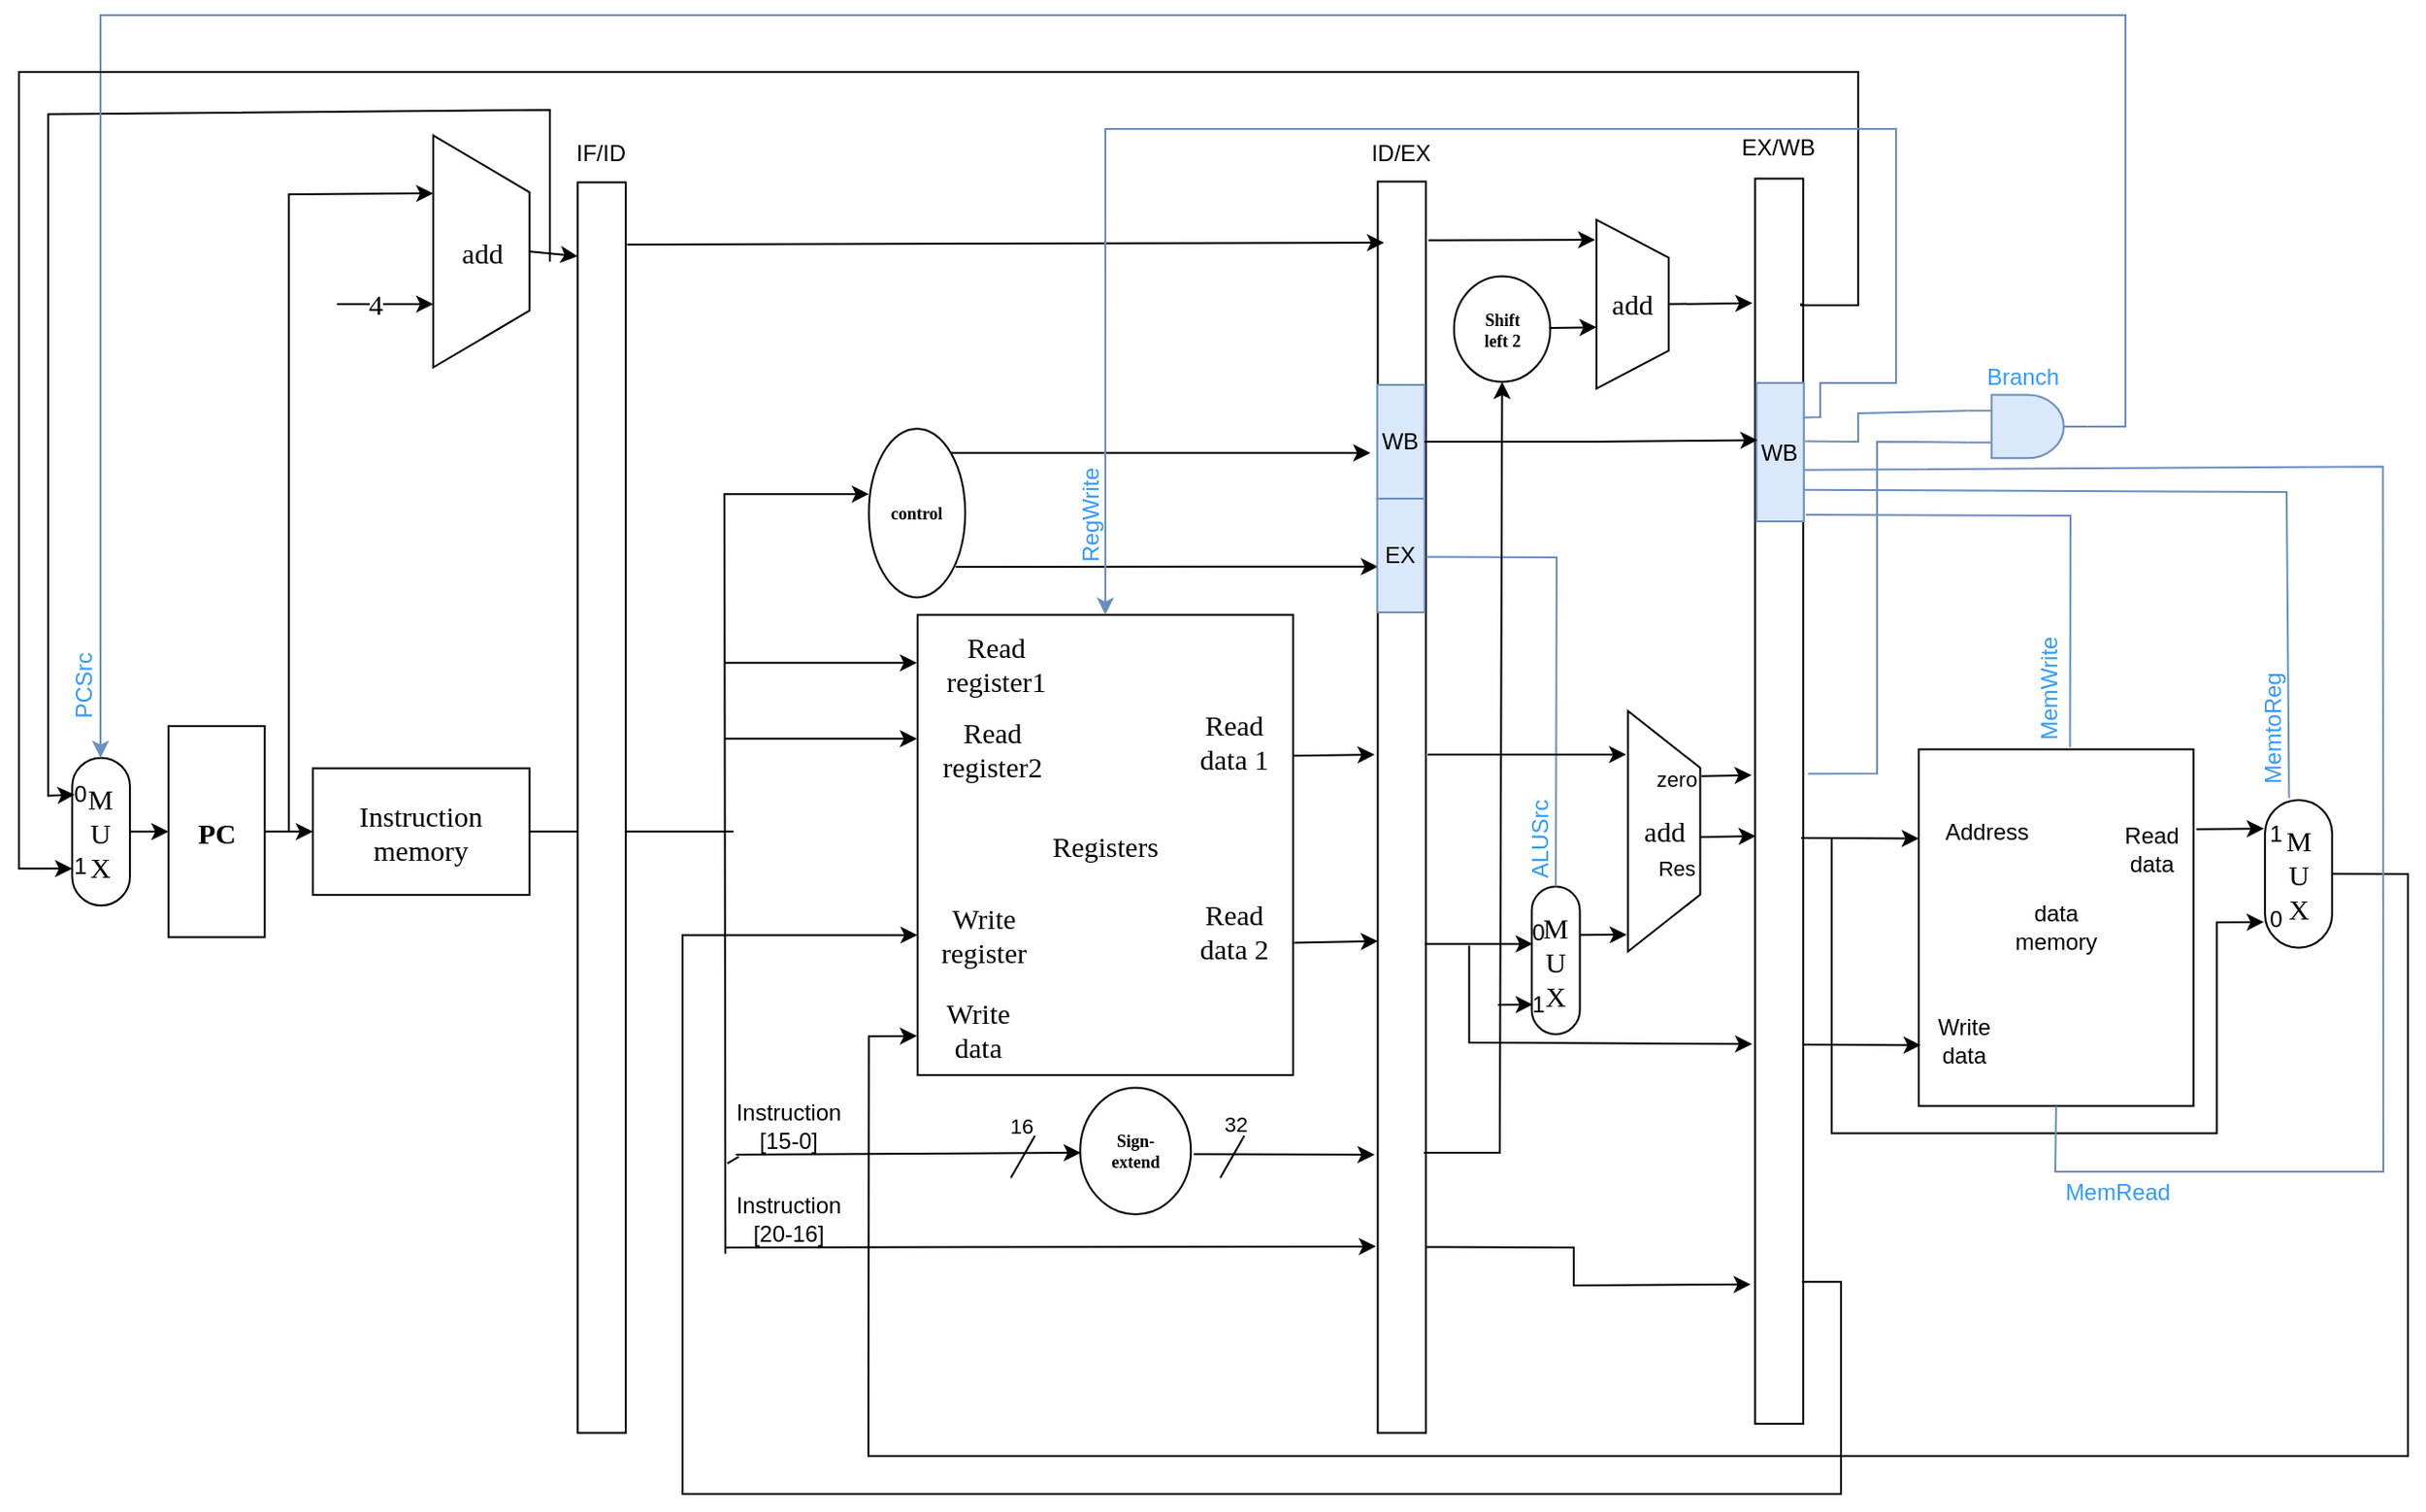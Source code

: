 <mxfile version="18.1.1" type="github">
  <diagram name="Page-1" id="90a13364-a465-7bf4-72fc-28e22215d7a0">
    <mxGraphModel dx="1963" dy="962" grid="1" gridSize="10" guides="1" tooltips="1" connect="1" arrows="1" fold="1" page="1" pageScale="1.5" pageWidth="1169" pageHeight="826" background="none" math="0" shadow="0">
      <root>
        <mxCell id="0" style=";html=1;" />
        <mxCell id="1" style=";html=1;" parent="0" />
        <mxCell id="HKTYqfJdfBnVrpgm0ynn-1" value="" style="group;aspect=fixed;" vertex="1" connectable="0" parent="1">
          <mxGeometry x="130" y="190" width="1260" height="717.77" as="geometry" />
        </mxCell>
        <mxCell id="_GseaxLKm5lbex_g-DC_-1" value="PC" style="rounded=0;whiteSpace=wrap;html=1;fontSize=15;fontFamily=Verdana;fontStyle=1" parent="HKTYqfJdfBnVrpgm0ynn-1" vertex="1">
          <mxGeometry x="88.863" y="345" width="50.779" height="111.29" as="geometry" />
        </mxCell>
        <mxCell id="_GseaxLKm5lbex_g-DC_-16" style="edgeStyle=orthogonalEdgeStyle;rounded=0;orthogonalLoop=1;jettySize=auto;html=1;entryX=0;entryY=0.5;entryDx=0;entryDy=0;fontFamily=Verdana;fontSize=15;exitX=1;exitY=0.5;exitDx=0;exitDy=0;" parent="HKTYqfJdfBnVrpgm0ynn-1" source="_GseaxLKm5lbex_g-DC_-1" target="_GseaxLKm5lbex_g-DC_-15" edge="1">
          <mxGeometry relative="1" as="geometry">
            <mxPoint x="152.337" y="400.645" as="sourcePoint" />
          </mxGeometry>
        </mxCell>
        <mxCell id="_GseaxLKm5lbex_g-DC_-15" value="Instruction&lt;br&gt;memory" style="rounded=0;whiteSpace=wrap;html=1;fontFamily=Verdana;fontSize=15;" parent="HKTYqfJdfBnVrpgm0ynn-1" vertex="1">
          <mxGeometry x="165.032" y="367.258" width="114.253" height="66.774" as="geometry" />
        </mxCell>
        <mxCell id="_GseaxLKm5lbex_g-DC_-18" value="" style="endArrow=classic;html=1;rounded=0;fontFamily=Verdana;fontSize=15;entryX=0.25;entryY=1;entryDx=0;entryDy=0;" parent="HKTYqfJdfBnVrpgm0ynn-1" target="_GseaxLKm5lbex_g-DC_-28" edge="1">
          <mxGeometry width="50" height="50" relative="1" as="geometry">
            <mxPoint x="152.337" y="400.645" as="sourcePoint" />
            <mxPoint x="228.505" y="178.065" as="targetPoint" />
            <Array as="points">
              <mxPoint x="152.337" y="64.548" />
            </Array>
          </mxGeometry>
        </mxCell>
        <mxCell id="_GseaxLKm5lbex_g-DC_-28" value="add&lt;br&gt;" style="shape=trapezoid;perimeter=trapezoidPerimeter;whiteSpace=wrap;html=1;fixedSize=1;rounded=0;fontFamily=Verdana;fontSize=15;strokeColor=default;fillColor=none;size=30;rotation=0;verticalAlign=middle;labelPosition=center;verticalLabelPosition=middle;align=center;direction=south;" parent="HKTYqfJdfBnVrpgm0ynn-1" vertex="1">
          <mxGeometry x="228.505" y="33.387" width="50.779" height="122.419" as="geometry" />
        </mxCell>
        <mxCell id="_GseaxLKm5lbex_g-DC_-29" value="4" style="endArrow=classic;html=1;rounded=0;fontFamily=Verdana;fontSize=15;align=right;" parent="HKTYqfJdfBnVrpgm0ynn-1" edge="1">
          <mxGeometry width="50" height="50" relative="1" as="geometry">
            <mxPoint x="177.726" y="122.419" as="sourcePoint" />
            <mxPoint x="228.505" y="122.419" as="targetPoint" />
            <Array as="points" />
          </mxGeometry>
        </mxCell>
        <mxCell id="_GseaxLKm5lbex_g-DC_-31" value="" style="endArrow=classic;html=1;rounded=0;fontFamily=Verdana;fontSize=15;" parent="HKTYqfJdfBnVrpgm0ynn-1" edge="1">
          <mxGeometry width="50" height="50" relative="1" as="geometry">
            <mxPoint x="382.089" y="311.613" as="sourcePoint" />
            <mxPoint x="483.647" y="311.613" as="targetPoint" />
          </mxGeometry>
        </mxCell>
        <mxCell id="_GseaxLKm5lbex_g-DC_-32" value="" style="endArrow=classic;html=1;rounded=0;fontFamily=Verdana;fontSize=15;" parent="HKTYqfJdfBnVrpgm0ynn-1" edge="1">
          <mxGeometry width="50" height="50" relative="1" as="geometry">
            <mxPoint x="382.089" y="351.677" as="sourcePoint" />
            <mxPoint x="483.647" y="351.677" as="targetPoint" />
          </mxGeometry>
        </mxCell>
        <mxCell id="_GseaxLKm5lbex_g-DC_-34" value="" style="endArrow=classic;html=1;rounded=0;fontFamily=Verdana;fontSize=15;exitX=0.5;exitY=0;exitDx=0;exitDy=0;" parent="HKTYqfJdfBnVrpgm0ynn-1" source="h9TXa1Q45C4JcwB8wbE7-19" edge="1">
          <mxGeometry width="50" height="50" relative="1" as="geometry">
            <mxPoint x="1220" y="399" as="sourcePoint" />
            <mxPoint x="483.647" y="508.384" as="targetPoint" />
            <Array as="points">
              <mxPoint x="1270" y="423" />
              <mxPoint x="1270" y="730" />
              <mxPoint x="458" y="730" />
              <mxPoint x="458.257" y="508.629" />
            </Array>
          </mxGeometry>
        </mxCell>
        <mxCell id="_GseaxLKm5lbex_g-DC_-40" value="" style="endArrow=classic;html=1;rounded=0;fontFamily=Verdana;fontSize=15;startArrow=none;entryX=-0.039;entryY=0.851;entryDx=0;entryDy=0;entryPerimeter=0;" parent="HKTYqfJdfBnVrpgm0ynn-1" target="HKTYqfJdfBnVrpgm0ynn-13" edge="1">
          <mxGeometry width="50" height="50" relative="1" as="geometry">
            <mxPoint x="383" y="620" as="sourcePoint" />
            <mxPoint x="427.698" y="617.046" as="targetPoint" />
            <Array as="points" />
          </mxGeometry>
        </mxCell>
        <mxCell id="_GseaxLKm5lbex_g-DC_-41" value="" style="endArrow=classic;html=1;rounded=0;fontFamily=Verdana;fontSize=15;exitX=0.5;exitY=1;exitDx=0;exitDy=0;" parent="HKTYqfJdfBnVrpgm0ynn-1" edge="1" source="_GseaxLKm5lbex_g-DC_-63">
          <mxGeometry width="50" height="50" relative="1" as="geometry">
            <mxPoint x="382.306" y="645.871" as="sourcePoint" />
            <mxPoint x="458.257" y="222.581" as="targetPoint" />
            <Array as="points">
              <mxPoint x="382.089" y="222.581" />
            </Array>
          </mxGeometry>
        </mxCell>
        <mxCell id="_GseaxLKm5lbex_g-DC_-43" value="control" style="ellipse;whiteSpace=wrap;html=1;rounded=0;fontFamily=Verdana;fontSize=9;strokeColor=default;fillColor=none;direction=south;fontStyle=1" parent="HKTYqfJdfBnVrpgm0ynn-1" vertex="1">
          <mxGeometry x="458.257" y="188.065" width="50.779" height="89.032" as="geometry" />
        </mxCell>
        <mxCell id="_GseaxLKm5lbex_g-DC_-54" value="" style="endArrow=classic;html=1;rounded=0;fontFamily=Verdana;fontSize=9;exitX=0.844;exitY=0.6;exitDx=0;exitDy=0;exitPerimeter=0;" parent="HKTYqfJdfBnVrpgm0ynn-1" edge="1">
          <mxGeometry width="50" height="50" relative="1" as="geometry">
            <mxPoint x="680.832" y="360.581" as="sourcePoint" />
            <mxPoint x="725" y="360" as="targetPoint" />
          </mxGeometry>
        </mxCell>
        <mxCell id="_GseaxLKm5lbex_g-DC_-57" value="M&lt;br&gt;U&lt;br&gt;X" style="rounded=1;whiteSpace=wrap;html=1;fontFamily=Verdana;fontSize=15;strokeColor=default;fillColor=none;arcSize=50;direction=south;" parent="HKTYqfJdfBnVrpgm0ynn-1" vertex="1">
          <mxGeometry x="807.853" y="429.581" width="25.389" height="77.903" as="geometry" />
        </mxCell>
        <mxCell id="_GseaxLKm5lbex_g-DC_-59" value="" style="endArrow=classic;html=1;rounded=0;fontFamily=Verdana;fontSize=9;entryX=0.867;entryY=1.017;entryDx=0;entryDy=0;entryPerimeter=0;" parent="HKTYqfJdfBnVrpgm0ynn-1" edge="1">
          <mxGeometry width="50" height="50" relative="1" as="geometry">
            <mxPoint x="833.243" y="455.177" as="sourcePoint" />
            <mxPoint x="857.985" y="454.997" as="targetPoint" />
          </mxGeometry>
        </mxCell>
        <mxCell id="_GseaxLKm5lbex_g-DC_-60" value="" style="shape=image;html=1;verticalAlign=top;verticalLabelPosition=bottom;labelBackgroundColor=#ffffff;imageAspect=0;aspect=fixed;image=https://cdn4.iconfinder.com/data/icons/essential-app-2/16/record-round-circle-dot-128.png;rounded=0;fontFamily=Verdana;fontSize=9;strokeColor=default;fillColor=none;" parent="HKTYqfJdfBnVrpgm0ynn-1" vertex="1">
          <mxGeometry x="377.011" y="306.048" width="11.129" height="11.129" as="geometry" />
        </mxCell>
        <mxCell id="_GseaxLKm5lbex_g-DC_-62" value="" style="shape=image;html=1;verticalAlign=top;verticalLabelPosition=bottom;labelBackgroundColor=#ffffff;imageAspect=0;aspect=fixed;image=https://cdn4.iconfinder.com/data/icons/essential-app-2/16/record-round-circle-dot-128.png;rounded=0;fontFamily=Verdana;fontSize=9;strokeColor=default;fillColor=none;" parent="HKTYqfJdfBnVrpgm0ynn-1" vertex="1">
          <mxGeometry x="375.741" y="346.113" width="11.129" height="11.129" as="geometry" />
        </mxCell>
        <mxCell id="_GseaxLKm5lbex_g-DC_-63" value="" style="shape=image;html=1;verticalAlign=top;verticalLabelPosition=bottom;labelBackgroundColor=#ffffff;imageAspect=0;aspect=fixed;image=https://cdn4.iconfinder.com/data/icons/essential-app-2/16/record-round-circle-dot-128.png;rounded=0;fontFamily=Verdana;fontSize=9;strokeColor=default;fillColor=none;" parent="HKTYqfJdfBnVrpgm0ynn-1" vertex="1">
          <mxGeometry x="377.015" y="612.093" width="11.129" height="11.129" as="geometry" />
        </mxCell>
        <mxCell id="_GseaxLKm5lbex_g-DC_-66" value="Sign-&lt;br&gt;extend" style="ellipse;whiteSpace=wrap;html=1;rounded=0;fontFamily=Verdana;fontSize=9;strokeColor=default;fillColor=none;direction=south;fontStyle=1" parent="HKTYqfJdfBnVrpgm0ynn-1" vertex="1">
          <mxGeometry x="569.702" y="535.71" width="58.396" height="66.774" as="geometry" />
        </mxCell>
        <mxCell id="_GseaxLKm5lbex_g-DC_-67" value="" style="endArrow=classic;html=1;rounded=0;fontFamily=Verdana;fontSize=9;startArrow=none;" parent="HKTYqfJdfBnVrpgm0ynn-1" edge="1">
          <mxGeometry width="50" height="50" relative="1" as="geometry">
            <mxPoint x="388.14" y="570.98" as="sourcePoint" />
            <mxPoint x="570" y="570" as="targetPoint" />
          </mxGeometry>
        </mxCell>
        <mxCell id="_GseaxLKm5lbex_g-DC_-65" value="" style="shape=image;html=1;verticalAlign=top;verticalLabelPosition=bottom;labelBackgroundColor=#ffffff;imageAspect=0;aspect=fixed;image=https://cdn4.iconfinder.com/data/icons/essential-app-2/16/record-round-circle-dot-128.png;rounded=0;fontFamily=Verdana;fontSize=9;strokeColor=default;fillColor=none;" parent="HKTYqfJdfBnVrpgm0ynn-1" vertex="1">
          <mxGeometry x="378.011" y="564.532" width="11.129" height="11.129" as="geometry" />
        </mxCell>
        <mxCell id="_GseaxLKm5lbex_g-DC_-70" value="" style="endArrow=none;html=1;rounded=0;fontFamily=Verdana;fontSize=9;entryX=0.5;entryY=1;entryDx=0;entryDy=0;" parent="HKTYqfJdfBnVrpgm0ynn-1" target="_GseaxLKm5lbex_g-DC_-65" edge="1">
          <mxGeometry width="50" height="50" relative="1" as="geometry">
            <mxPoint x="389.706" y="572.097" as="sourcePoint" />
            <mxPoint x="568.702" y="572.097" as="targetPoint" />
          </mxGeometry>
        </mxCell>
        <mxCell id="_GseaxLKm5lbex_g-DC_-72" value="" style="endArrow=none;html=1;rounded=0;fontFamily=Verdana;fontSize=9;entryX=1;entryY=0.5;entryDx=0;entryDy=0;" parent="HKTYqfJdfBnVrpgm0ynn-1" edge="1" target="_GseaxLKm5lbex_g-DC_-73">
          <mxGeometry width="50" height="50" relative="1" as="geometry">
            <mxPoint x="330.063" y="400.645" as="sourcePoint" />
            <mxPoint x="400" y="401" as="targetPoint" />
          </mxGeometry>
        </mxCell>
        <mxCell id="_GseaxLKm5lbex_g-DC_-73" value="" style="shape=image;html=1;verticalAlign=top;verticalLabelPosition=bottom;labelBackgroundColor=#ffffff;imageAspect=0;aspect=fixed;image=https://cdn4.iconfinder.com/data/icons/essential-app-2/16/record-round-circle-dot-128.png;rounded=0;fontFamily=Verdana;fontSize=9;strokeColor=default;fillColor=none;" parent="HKTYqfJdfBnVrpgm0ynn-1" vertex="1">
          <mxGeometry x="375.741" y="395.081" width="11.129" height="11.129" as="geometry" />
        </mxCell>
        <mxCell id="_GseaxLKm5lbex_g-DC_-78" value="Shift&lt;br&gt;left 2" style="ellipse;whiteSpace=wrap;html=1;rounded=0;fontFamily=Verdana;fontSize=9;strokeColor=default;fillColor=none;direction=south;fontStyle=1" parent="HKTYqfJdfBnVrpgm0ynn-1" vertex="1">
          <mxGeometry x="766.853" y="107.742" width="50.779" height="55.645" as="geometry" />
        </mxCell>
        <mxCell id="_GseaxLKm5lbex_g-DC_-79" value="" style="endArrow=classic;html=1;rounded=0;fontFamily=Verdana;fontSize=9;entryX=0.749;entryY=1.025;entryDx=0;entryDy=0;entryPerimeter=0;" parent="HKTYqfJdfBnVrpgm0ynn-1" edge="1">
          <mxGeometry width="50" height="50" relative="1" as="geometry">
            <mxPoint x="817" y="135" as="sourcePoint" />
            <mxPoint x="842.07" y="134.588" as="targetPoint" />
          </mxGeometry>
        </mxCell>
        <mxCell id="_GseaxLKm5lbex_g-DC_-80" value="add&lt;br&gt;" style="shape=trapezoid;perimeter=trapezoidPerimeter;whiteSpace=wrap;html=1;fixedSize=1;rounded=0;fontFamily=Verdana;fontSize=15;strokeColor=default;fillColor=none;size=20;rotation=0;verticalAlign=middle;labelPosition=center;verticalLabelPosition=middle;align=center;direction=south;" parent="HKTYqfJdfBnVrpgm0ynn-1" vertex="1">
          <mxGeometry x="842.022" y="77.903" width="38.084" height="89.032" as="geometry" />
        </mxCell>
        <mxCell id="_GseaxLKm5lbex_g-DC_-82" value="M&lt;br&gt;U&lt;br&gt;X" style="rounded=1;whiteSpace=wrap;html=1;fontFamily=Verdana;fontSize=15;strokeColor=default;fillColor=none;arcSize=50;direction=south;" parent="HKTYqfJdfBnVrpgm0ynn-1" vertex="1">
          <mxGeometry x="38.084" y="361.694" width="30.467" height="77.903" as="geometry" />
        </mxCell>
        <mxCell id="_GseaxLKm5lbex_g-DC_-83" value="" style="endArrow=classic;html=1;rounded=0;fontFamily=Verdana;fontSize=15;entryX=0.25;entryY=1;entryDx=0;entryDy=0;" parent="HKTYqfJdfBnVrpgm0ynn-1" edge="1">
          <mxGeometry width="50" height="50" relative="1" as="geometry">
            <mxPoint x="290" y="100" as="sourcePoint" />
            <mxPoint x="39.354" y="381.169" as="targetPoint" />
            <Array as="points">
              <mxPoint x="290" y="20" />
              <mxPoint x="25.389" y="22.258" />
              <mxPoint x="25.389" y="381.726" />
            </Array>
          </mxGeometry>
        </mxCell>
        <mxCell id="_GseaxLKm5lbex_g-DC_-84" value="" style="shape=image;html=1;verticalAlign=top;verticalLabelPosition=bottom;labelBackgroundColor=#ffffff;imageAspect=0;aspect=fixed;image=https://cdn4.iconfinder.com/data/icons/essential-app-2/16/record-round-circle-dot-128.png;rounded=0;fontFamily=Verdana;fontSize=9;strokeColor=default;fillColor=none;" parent="HKTYqfJdfBnVrpgm0ynn-1" vertex="1">
          <mxGeometry x="284.632" y="89.806" width="11.129" height="11.129" as="geometry" />
        </mxCell>
        <mxCell id="h9TXa1Q45C4JcwB8wbE7-10" value="add&lt;br&gt;" style="shape=trapezoid;perimeter=trapezoidPerimeter;whiteSpace=wrap;html=1;fixedSize=1;rounded=0;fontFamily=Verdana;fontSize=15;strokeColor=default;fillColor=none;size=30;rotation=0;verticalAlign=middle;labelPosition=center;verticalLabelPosition=middle;align=center;direction=south;" parent="HKTYqfJdfBnVrpgm0ynn-1" vertex="1">
          <mxGeometry x="858.632" y="337" width="38.084" height="126.871" as="geometry" />
        </mxCell>
        <mxCell id="h9TXa1Q45C4JcwB8wbE7-15" value="" style="endArrow=classic;html=1;rounded=0;entryX=0;entryY=0.25;entryDx=0;entryDy=0;" parent="HKTYqfJdfBnVrpgm0ynn-1" target="h9TXa1Q45C4JcwB8wbE7-14" edge="1">
          <mxGeometry width="50" height="50" relative="1" as="geometry">
            <mxPoint x="950" y="404" as="sourcePoint" />
            <mxPoint x="1104.443" y="467.419" as="targetPoint" />
          </mxGeometry>
        </mxCell>
        <mxCell id="h9TXa1Q45C4JcwB8wbE7-19" value="M&lt;br&gt;U&lt;br&gt;X" style="rounded=1;whiteSpace=wrap;html=1;fontFamily=Verdana;fontSize=15;strokeColor=default;fillColor=none;arcSize=50;direction=south;" parent="HKTYqfJdfBnVrpgm0ynn-1" vertex="1">
          <mxGeometry x="1194.58" y="383.95" width="35.42" height="77.9" as="geometry" />
        </mxCell>
        <mxCell id="h9TXa1Q45C4JcwB8wbE7-20" value="" style="endArrow=classic;html=1;rounded=0;fontFamily=Verdana;fontSize=9;exitX=0.85;exitY=0.195;exitDx=0;exitDy=0;exitPerimeter=0;" parent="HKTYqfJdfBnVrpgm0ynn-1" edge="1">
          <mxGeometry width="50" height="50" relative="1" as="geometry">
            <mxPoint x="1158.378" y="399.365" as="sourcePoint" />
            <mxPoint x="1194" y="399" as="targetPoint" />
          </mxGeometry>
        </mxCell>
        <mxCell id="h9TXa1Q45C4JcwB8wbE7-21" value="" style="group" parent="HKTYqfJdfBnVrpgm0ynn-1" vertex="1" connectable="0">
          <mxGeometry x="1012" y="357.24" width="159.34" height="188.08" as="geometry" />
        </mxCell>
        <mxCell id="h9TXa1Q45C4JcwB8wbE7-14" value="data&lt;br&gt;memory" style="rounded=0;whiteSpace=wrap;html=1;" parent="h9TXa1Q45C4JcwB8wbE7-21" vertex="1">
          <mxGeometry width="144.855" height="188.08" as="geometry" />
        </mxCell>
        <mxCell id="h9TXa1Q45C4JcwB8wbE7-16" value="Address" style="text;html=1;strokeColor=none;fillColor=none;align=center;verticalAlign=middle;whiteSpace=wrap;rounded=0;" parent="h9TXa1Q45C4JcwB8wbE7-21" vertex="1">
          <mxGeometry y="26.71" width="72.427" height="33.387" as="geometry" />
        </mxCell>
        <mxCell id="h9TXa1Q45C4JcwB8wbE7-17" value="Write&lt;br&gt;data" style="text;html=1;strokeColor=none;fillColor=none;align=center;verticalAlign=middle;whiteSpace=wrap;rounded=0;" parent="h9TXa1Q45C4JcwB8wbE7-21" vertex="1">
          <mxGeometry y="136.887" width="48.285" height="33.387" as="geometry" />
        </mxCell>
        <mxCell id="h9TXa1Q45C4JcwB8wbE7-18" value="Read&lt;br&gt;data" style="text;html=1;strokeColor=none;fillColor=none;align=center;verticalAlign=middle;whiteSpace=wrap;rounded=0;" parent="h9TXa1Q45C4JcwB8wbE7-21" vertex="1">
          <mxGeometry x="86.913" y="35.613" width="72.427" height="33.387" as="geometry" />
        </mxCell>
        <mxCell id="h9TXa1Q45C4JcwB8wbE7-22" value="" style="endArrow=classic;html=1;rounded=0;entryX=0.798;entryY=1.072;entryDx=0;entryDy=0;entryPerimeter=0;" parent="HKTYqfJdfBnVrpgm0ynn-1" edge="1">
          <mxGeometry width="50" height="50" relative="1" as="geometry">
            <mxPoint x="966.07" y="403.984" as="sourcePoint" />
            <mxPoint x="1194.017" y="448.344" as="targetPoint" />
            <Array as="points">
              <mxPoint x="966.07" y="559.79" />
              <mxPoint x="1169.186" y="559.79" />
              <mxPoint x="1169.186" y="448.5" />
            </Array>
          </mxGeometry>
        </mxCell>
        <mxCell id="h9TXa1Q45C4JcwB8wbE7-23" value="" style="shape=image;html=1;verticalAlign=top;verticalLabelPosition=bottom;labelBackgroundColor=#ffffff;imageAspect=0;aspect=fixed;image=https://cdn4.iconfinder.com/data/icons/essential-app-2/16/record-round-circle-dot-128.png;rounded=0;fontFamily=Verdana;fontSize=9;strokeColor=default;fillColor=none;" parent="HKTYqfJdfBnVrpgm0ynn-1" vertex="1">
          <mxGeometry x="959.723" y="398.419" width="11.129" height="11.129" as="geometry" />
        </mxCell>
        <mxCell id="h9TXa1Q45C4JcwB8wbE7-24" value="" style="endArrow=classic;html=1;rounded=0;entryX=-0.061;entryY=0.695;entryDx=0;entryDy=0;startArrow=none;entryPerimeter=0;" parent="HKTYqfJdfBnVrpgm0ynn-1" edge="1" target="HKTYqfJdfBnVrpgm0ynn-10">
          <mxGeometry width="50" height="50" relative="1" as="geometry">
            <mxPoint x="774.847" y="460.742" as="sourcePoint" />
            <mxPoint x="982.178" y="512.058" as="targetPoint" />
            <Array as="points">
              <mxPoint x="774.847" y="511.935" />
            </Array>
          </mxGeometry>
        </mxCell>
        <mxCell id="HKTYqfJdfBnVrpgm0ynn-52" style="edgeStyle=orthogonalEdgeStyle;rounded=0;orthogonalLoop=1;jettySize=auto;html=1;exitX=1;exitY=0.5;exitDx=0;exitDy=0;exitPerimeter=0;fillColor=#dae8fc;strokeColor=#6c8ebf;" edge="1" parent="HKTYqfJdfBnVrpgm0ynn-1" source="h9TXa1Q45C4JcwB8wbE7-28" target="_GseaxLKm5lbex_g-DC_-82">
          <mxGeometry relative="1" as="geometry">
            <Array as="points">
              <mxPoint x="1121" y="187" />
              <mxPoint x="1121" y="-30" />
              <mxPoint x="53" y="-30" />
            </Array>
          </mxGeometry>
        </mxCell>
        <mxCell id="h9TXa1Q45C4JcwB8wbE7-28" value="" style="verticalLabelPosition=bottom;shadow=0;dashed=0;align=center;html=1;verticalAlign=top;shape=mxgraph.electrical.logic_gates.logic_gate;operation=and;fillColor=#dae8fc;strokeColor=#6c8ebf;" parent="HKTYqfJdfBnVrpgm0ynn-1" vertex="1">
          <mxGeometry x="1037.681" y="170.274" width="63.474" height="33.387" as="geometry" />
        </mxCell>
        <mxCell id="h9TXa1Q45C4JcwB8wbE7-42" value="" style="endArrow=classic;html=1;rounded=0;exitX=0.5;exitY=0;exitDx=0;exitDy=0;entryX=0;entryY=0.5;entryDx=0;entryDy=0;" parent="HKTYqfJdfBnVrpgm0ynn-1" source="_GseaxLKm5lbex_g-DC_-82" target="_GseaxLKm5lbex_g-DC_-1" edge="1">
          <mxGeometry width="50" height="50" relative="1" as="geometry">
            <mxPoint x="495.095" y="333.871" as="sourcePoint" />
            <mxPoint x="558.569" y="278.226" as="targetPoint" />
          </mxGeometry>
        </mxCell>
        <mxCell id="h9TXa1Q45C4JcwB8wbE7-47" value="" style="endArrow=none;html=1;rounded=0;exitX=0;exitY=0.5;exitDx=0;exitDy=0;entryX=1;entryY=0.25;entryDx=0;entryDy=0;fillColor=#dae8fc;strokeColor=#6c8ebf;" parent="HKTYqfJdfBnVrpgm0ynn-1" edge="1">
          <mxGeometry width="50" height="50" relative="1" as="geometry">
            <mxPoint x="1207.27" y="382.839" as="sourcePoint" />
            <mxPoint x="951.06" y="220.411" as="targetPoint" />
            <Array as="points">
              <mxPoint x="1206.001" y="221.468" />
            </Array>
          </mxGeometry>
        </mxCell>
        <mxCell id="h9TXa1Q45C4JcwB8wbE7-53" value="" style="endArrow=none;html=1;rounded=0;exitX=1.054;exitY=0.27;exitDx=0;exitDy=0;exitPerimeter=0;fillColor=#dae8fc;strokeColor=#6c8ebf;" parent="HKTYqfJdfBnVrpgm0ynn-1" source="HKTYqfJdfBnVrpgm0ynn-10" edge="1">
          <mxGeometry width="50" height="50" relative="1" as="geometry">
            <mxPoint x="583.958" y="244.839" as="sourcePoint" />
            <mxPoint x="1091.748" y="356.129" as="targetPoint" />
            <Array as="points">
              <mxPoint x="1092" y="234" />
            </Array>
          </mxGeometry>
        </mxCell>
        <mxCell id="h9TXa1Q45C4JcwB8wbE7-54" value="" style="group" parent="HKTYqfJdfBnVrpgm0ynn-1" vertex="1" connectable="0">
          <mxGeometry x="466.34" y="285.24" width="226.66" height="245.95" as="geometry" />
        </mxCell>
        <mxCell id="h9TXa1Q45C4JcwB8wbE7-64" value="" style="group" parent="h9TXa1Q45C4JcwB8wbE7-54" vertex="1" connectable="0">
          <mxGeometry x="16.504" width="199.153" height="245.95" as="geometry" />
        </mxCell>
        <mxCell id="_GseaxLKm5lbex_g-DC_-3" value="Registers" style="rounded=0;whiteSpace=wrap;html=1;fontFamily=Verdana;fontSize=15;" parent="h9TXa1Q45C4JcwB8wbE7-64" vertex="1">
          <mxGeometry x="1.1" y="1.056" width="198.052" height="242.783" as="geometry" />
        </mxCell>
        <mxCell id="_GseaxLKm5lbex_g-DC_-5" value="Read&lt;br&gt;register1" style="text;html=1;strokeColor=none;fillColor=none;align=center;verticalAlign=middle;whiteSpace=wrap;rounded=0;fontFamily=Verdana;fontSize=15;" parent="h9TXa1Q45C4JcwB8wbE7-64" vertex="1">
          <mxGeometry x="4.401" width="77.02" height="52.774" as="geometry" />
        </mxCell>
        <mxCell id="_GseaxLKm5lbex_g-DC_-7" value="Read&lt;br&gt;register2" style="text;html=1;strokeColor=none;fillColor=none;align=center;verticalAlign=middle;whiteSpace=wrap;rounded=0;fontFamily=Verdana;fontSize=15;" parent="h9TXa1Q45C4JcwB8wbE7-64" vertex="1">
          <mxGeometry x="2.201" y="45.629" width="77.02" height="52.774" as="geometry" />
        </mxCell>
        <mxCell id="_GseaxLKm5lbex_g-DC_-8" value="Write&lt;br&gt;register" style="text;html=1;strokeColor=none;fillColor=none;align=center;verticalAlign=middle;whiteSpace=wrap;rounded=0;fontFamily=Verdana;fontSize=15;" parent="h9TXa1Q45C4JcwB8wbE7-64" vertex="1">
          <mxGeometry x="1.1" y="143.564" width="70.419" height="52.774" as="geometry" />
        </mxCell>
        <mxCell id="_GseaxLKm5lbex_g-DC_-9" value="Write&lt;br&gt;data" style="text;html=1;strokeColor=none;fillColor=none;align=center;verticalAlign=middle;whiteSpace=wrap;rounded=0;fontFamily=Verdana;fontSize=15;" parent="h9TXa1Q45C4JcwB8wbE7-64" vertex="1">
          <mxGeometry y="193.176" width="66.017" height="52.774" as="geometry" />
        </mxCell>
        <mxCell id="_GseaxLKm5lbex_g-DC_-10" value="Read&lt;br&gt;data 1" style="text;html=1;strokeColor=none;fillColor=none;align=center;verticalAlign=middle;whiteSpace=wrap;rounded=0;fontFamily=Verdana;fontSize=15;" parent="h9TXa1Q45C4JcwB8wbE7-64" vertex="1">
          <mxGeometry x="137.536" y="41.622" width="61.616" height="52.774" as="geometry" />
        </mxCell>
        <mxCell id="_GseaxLKm5lbex_g-DC_-11" value="Read&lt;br&gt;data 2" style="text;html=1;strokeColor=none;fillColor=none;align=center;verticalAlign=middle;whiteSpace=wrap;rounded=0;fontFamily=Verdana;fontSize=15;" parent="h9TXa1Q45C4JcwB8wbE7-64" vertex="1">
          <mxGeometry x="137.536" y="141.505" width="61.616" height="52.774" as="geometry" />
        </mxCell>
        <mxCell id="h9TXa1Q45C4JcwB8wbE7-57" value="" style="endArrow=none;html=1;rounded=0;exitX=1;exitY=0.5;exitDx=0;exitDy=0;" parent="HKTYqfJdfBnVrpgm0ynn-1" source="_GseaxLKm5lbex_g-DC_-15" edge="1">
          <mxGeometry width="50" height="50" relative="1" as="geometry">
            <mxPoint x="165.032" y="600.968" as="sourcePoint" />
            <mxPoint x="304.674" y="400.645" as="targetPoint" />
          </mxGeometry>
        </mxCell>
        <mxCell id="h9TXa1Q45C4JcwB8wbE7-61" value="" style="endArrow=none;html=1;rounded=0;" parent="HKTYqfJdfBnVrpgm0ynn-1" edge="1">
          <mxGeometry width="50" height="50" relative="1" as="geometry">
            <mxPoint x="533.156" y="583.226" as="sourcePoint" />
            <mxPoint x="545.851" y="560.968" as="targetPoint" />
          </mxGeometry>
        </mxCell>
        <mxCell id="h9TXa1Q45C4JcwB8wbE7-62" value="" style="endArrow=none;html=1;rounded=0;" parent="HKTYqfJdfBnVrpgm0ynn-1" edge="1">
          <mxGeometry width="50" height="50" relative="1" as="geometry">
            <mxPoint x="643.601" y="583.226" as="sourcePoint" />
            <mxPoint x="656.295" y="560.968" as="targetPoint" />
          </mxGeometry>
        </mxCell>
        <mxCell id="h9TXa1Q45C4JcwB8wbE7-63" value="" style="group" parent="HKTYqfJdfBnVrpgm0ynn-1" vertex="1" connectable="0">
          <mxGeometry x="771.039" y="452.952" width="17.773" height="42.29" as="geometry" />
        </mxCell>
        <mxCell id="h9TXa1Q45C4JcwB8wbE7-2" value="" style="shape=image;html=1;verticalAlign=top;verticalLabelPosition=bottom;labelBackgroundColor=#ffffff;imageAspect=0;aspect=fixed;image=https://cdn4.iconfinder.com/data/icons/essential-app-2/16/record-round-circle-dot-128.png;rounded=0;fontFamily=Verdana;fontSize=9;strokeColor=default;fillColor=none;" parent="h9TXa1Q45C4JcwB8wbE7-63" vertex="1">
          <mxGeometry y="2" width="8.903" height="8.903" as="geometry" />
        </mxCell>
        <mxCell id="HKTYqfJdfBnVrpgm0ynn-21" value="" style="endArrow=classic;html=1;rounded=0;" edge="1" parent="h9TXa1Q45C4JcwB8wbE7-63">
          <mxGeometry width="50" height="50" relative="1" as="geometry">
            <mxPoint x="-19.619" y="6.898" as="sourcePoint" />
            <mxPoint x="37.381" y="6.898" as="targetPoint" />
          </mxGeometry>
        </mxCell>
        <mxCell id="HKTYqfJdfBnVrpgm0ynn-2" value="" style="endArrow=classic;html=1;rounded=0;fontFamily=Verdana;fontSize=15;entryX=0;entryY=0.059;entryDx=0;entryDy=0;entryPerimeter=0;exitX=0.5;exitY=0;exitDx=0;exitDy=0;" edge="1" parent="HKTYqfJdfBnVrpgm0ynn-1" source="_GseaxLKm5lbex_g-DC_-28" target="_GseaxLKm5lbex_g-DC_-51">
          <mxGeometry width="50" height="50" relative="1" as="geometry">
            <mxPoint x="342.78" y="105.287" as="sourcePoint" />
            <mxPoint x="921.013" y="99.299" as="targetPoint" />
          </mxGeometry>
        </mxCell>
        <mxCell id="HKTYqfJdfBnVrpgm0ynn-8" value="" style="group" vertex="1" connectable="0" parent="HKTYqfJdfBnVrpgm0ynn-1">
          <mxGeometry x="287.37" y="27.77" width="60" height="690" as="geometry" />
        </mxCell>
        <mxCell id="_GseaxLKm5lbex_g-DC_-51" value="" style="rounded=0;whiteSpace=wrap;html=1;fontFamily=Verdana;fontSize=9;strokeColor=default;fillColor=none;" parent="HKTYqfJdfBnVrpgm0ynn-8" vertex="1">
          <mxGeometry x="17.3" y="30.43" width="25.39" height="659.57" as="geometry" />
        </mxCell>
        <mxCell id="HKTYqfJdfBnVrpgm0ynn-7" value="IF/ID" style="text;html=1;strokeColor=none;fillColor=none;align=center;verticalAlign=middle;whiteSpace=wrap;rounded=0;" vertex="1" parent="HKTYqfJdfBnVrpgm0ynn-8">
          <mxGeometry width="60" height="30.433" as="geometry" />
        </mxCell>
        <mxCell id="HKTYqfJdfBnVrpgm0ynn-60" value="MemWrite" style="text;html=1;strokeColor=none;fillColor=none;align=center;verticalAlign=middle;whiteSpace=wrap;rounded=0;direction=west;rotation=270;fontColor=#3399FF;" vertex="1" parent="HKTYqfJdfBnVrpgm0ynn-1">
          <mxGeometry x="1051" y="310" width="60" height="30" as="geometry" />
        </mxCell>
        <mxCell id="HKTYqfJdfBnVrpgm0ynn-70" value="0" style="text;html=1;strokeColor=none;fillColor=none;align=center;verticalAlign=middle;whiteSpace=wrap;rounded=0;fontColor=#000000;" vertex="1" parent="HKTYqfJdfBnVrpgm0ynn-1">
          <mxGeometry x="39.08" y="374.95" width="7" height="13" as="geometry" />
        </mxCell>
        <mxCell id="HKTYqfJdfBnVrpgm0ynn-79" value="zero" style="text;html=1;strokeColor=none;fillColor=none;align=center;verticalAlign=middle;whiteSpace=wrap;rounded=0;fontColor=#000000;fontSize=11;" vertex="1" parent="HKTYqfJdfBnVrpgm0ynn-1">
          <mxGeometry x="868.72" y="362.95" width="31" height="20" as="geometry" />
        </mxCell>
        <mxCell id="HKTYqfJdfBnVrpgm0ynn-81" value="16" style="text;html=1;strokeColor=none;fillColor=none;align=center;verticalAlign=middle;whiteSpace=wrap;rounded=0;fontSize=11;fontColor=#000000;" vertex="1" parent="HKTYqfJdfBnVrpgm0ynn-1">
          <mxGeometry x="509" y="541" width="60" height="30" as="geometry" />
        </mxCell>
        <mxCell id="HKTYqfJdfBnVrpgm0ynn-9" value="" style="group" vertex="1" connectable="0" parent="1">
          <mxGeometry x="1038.37" y="213" width="60" height="690" as="geometry" />
        </mxCell>
        <mxCell id="HKTYqfJdfBnVrpgm0ynn-10" value="" style="rounded=0;whiteSpace=wrap;html=1;fontFamily=Verdana;fontSize=9;strokeColor=default;fillColor=none;" vertex="1" parent="HKTYqfJdfBnVrpgm0ynn-9">
          <mxGeometry x="17.3" y="33.214" width="25.39" height="656.786" as="geometry" />
        </mxCell>
        <mxCell id="HKTYqfJdfBnVrpgm0ynn-11" value="EX/WB" style="text;html=1;strokeColor=none;fillColor=none;align=center;verticalAlign=middle;whiteSpace=wrap;rounded=0;" vertex="1" parent="HKTYqfJdfBnVrpgm0ynn-9">
          <mxGeometry width="60" height="33.214" as="geometry" />
        </mxCell>
        <mxCell id="HKTYqfJdfBnVrpgm0ynn-12" value="" style="group" vertex="1" connectable="0" parent="1">
          <mxGeometry x="839.37" y="217.77" width="60" height="690" as="geometry" />
        </mxCell>
        <mxCell id="HKTYqfJdfBnVrpgm0ynn-13" value="" style="rounded=0;whiteSpace=wrap;html=1;fontFamily=Verdana;fontSize=9;strokeColor=default;fillColor=none;" vertex="1" parent="HKTYqfJdfBnVrpgm0ynn-12">
          <mxGeometry x="17.3" y="30" width="25.39" height="660" as="geometry" />
        </mxCell>
        <mxCell id="HKTYqfJdfBnVrpgm0ynn-14" value="ID/EX" style="text;html=1;strokeColor=none;fillColor=none;align=center;verticalAlign=middle;whiteSpace=wrap;rounded=0;" vertex="1" parent="HKTYqfJdfBnVrpgm0ynn-12">
          <mxGeometry width="60" height="30" as="geometry" />
        </mxCell>
        <mxCell id="HKTYqfJdfBnVrpgm0ynn-47" value="WB" style="rounded=0;whiteSpace=wrap;html=1;fillColor=#dae8fc;strokeColor=#6c8ebf;" vertex="1" parent="HKTYqfJdfBnVrpgm0ynn-12">
          <mxGeometry x="17" y="137.23" width="24.99" height="60" as="geometry" />
        </mxCell>
        <mxCell id="HKTYqfJdfBnVrpgm0ynn-19" value="" style="endArrow=classic;html=1;rounded=0;exitX=0.524;exitY=-0.026;exitDx=0;exitDy=0;exitPerimeter=0;" edge="1" parent="1" source="_GseaxLKm5lbex_g-DC_-66">
          <mxGeometry width="50" height="50" relative="1" as="geometry">
            <mxPoint x="880" y="710" as="sourcePoint" />
            <mxPoint x="855" y="761" as="targetPoint" />
          </mxGeometry>
        </mxCell>
        <mxCell id="_GseaxLKm5lbex_g-DC_-36" value="" style="endArrow=classic;html=1;rounded=0;fontFamily=Verdana;fontSize=15;exitX=1.107;exitY=0.061;exitDx=0;exitDy=0;exitPerimeter=0;" parent="1" edge="1">
          <mxGeometry width="50" height="50" relative="1" as="geometry">
            <mxPoint x="460.777" y="280.957" as="sourcePoint" />
            <mxPoint x="860" y="280" as="targetPoint" />
          </mxGeometry>
        </mxCell>
        <mxCell id="HKTYqfJdfBnVrpgm0ynn-20" value="" style="endArrow=classic;html=1;rounded=0;exitX=1.05;exitY=0.047;exitDx=0;exitDy=0;exitPerimeter=0;entryX=0.119;entryY=1.018;entryDx=0;entryDy=0;entryPerimeter=0;" edge="1" parent="1" source="HKTYqfJdfBnVrpgm0ynn-13" target="_GseaxLKm5lbex_g-DC_-80">
          <mxGeometry width="50" height="50" relative="1" as="geometry">
            <mxPoint x="910" y="280" as="sourcePoint" />
            <mxPoint x="1040" y="280" as="targetPoint" />
          </mxGeometry>
        </mxCell>
        <mxCell id="h9TXa1Q45C4JcwB8wbE7-35" value="" style="endArrow=none;html=1;rounded=0;entryX=0;entryY=0.25;entryDx=0;entryDy=0;entryPerimeter=0;exitX=1.079;exitY=0.211;exitDx=0;exitDy=0;exitPerimeter=0;fillColor=#dae8fc;strokeColor=#6c8ebf;" parent="1" edge="1">
          <mxGeometry width="50" height="50" relative="1" as="geometry">
            <mxPoint x="1082.066" y="384.796" as="sourcePoint" />
            <mxPoint x="1167.681" y="368.621" as="targetPoint" />
            <Array as="points">
              <mxPoint x="1110" y="385" />
              <mxPoint x="1110" y="370" />
            </Array>
          </mxGeometry>
        </mxCell>
        <mxCell id="h9TXa1Q45C4JcwB8wbE7-46" value="" style="endArrow=none;html=1;rounded=0;exitX=0.958;exitY=0.234;exitDx=0;exitDy=0;exitPerimeter=0;entryX=0.5;entryY=1;entryDx=0;entryDy=0;fillColor=#dae8fc;strokeColor=#6c8ebf;" parent="1" target="h9TXa1Q45C4JcwB8wbE7-14" edge="1" source="HKTYqfJdfBnVrpgm0ynn-10">
          <mxGeometry width="50" height="50" relative="1" as="geometry">
            <mxPoint x="717.919" y="399.092" as="sourcePoint" />
            <mxPoint x="1217.94" y="746.452" as="targetPoint" />
            <Array as="points">
              <mxPoint x="1386.78" y="398.113" />
              <mxPoint x="1387" y="770" />
              <mxPoint x="1214" y="770" />
            </Array>
          </mxGeometry>
        </mxCell>
        <mxCell id="h9TXa1Q45C4JcwB8wbE7-56" value="" style="endArrow=none;html=1;rounded=0;exitX=1.009;exitY=0.3;exitDx=0;exitDy=0;entryX=0;entryY=0.5;entryDx=0;entryDy=0;exitPerimeter=0;fillColor=#dae8fc;strokeColor=#6c8ebf;" parent="1" source="HKTYqfJdfBnVrpgm0ynn-13" target="_GseaxLKm5lbex_g-DC_-57" edge="1">
          <mxGeometry width="50" height="50" relative="1" as="geometry">
            <mxPoint x="840.906" y="490.484" as="sourcePoint" />
            <mxPoint x="904.38" y="434.839" as="targetPoint" />
            <Array as="points">
              <mxPoint x="951" y="446" />
            </Array>
          </mxGeometry>
        </mxCell>
        <mxCell id="_GseaxLKm5lbex_g-DC_-55" value="" style="endArrow=classic;html=1;rounded=0;fontFamily=Verdana;fontSize=9;exitX=1.01;exitY=0.616;exitDx=0;exitDy=0;exitPerimeter=0;entryX=0.002;entryY=0.607;entryDx=0;entryDy=0;entryPerimeter=0;" parent="1" edge="1" target="HKTYqfJdfBnVrpgm0ynn-13" source="_GseaxLKm5lbex_g-DC_-11">
          <mxGeometry width="50" height="50" relative="1" as="geometry">
            <mxPoint x="842.152" y="647.077" as="sourcePoint" />
            <mxPoint x="884" y="650" as="targetPoint" />
          </mxGeometry>
        </mxCell>
        <mxCell id="_GseaxLKm5lbex_g-DC_-77" value="" style="endArrow=classic;html=1;rounded=0;fontFamily=Verdana;fontSize=15;startArrow=none;entryX=1;entryY=0.5;entryDx=0;entryDy=0;" parent="1" target="_GseaxLKm5lbex_g-DC_-78" edge="1">
          <mxGeometry width="50" height="50" relative="1" as="geometry">
            <mxPoint x="881" y="760" as="sourcePoint" />
            <mxPoint x="947.903" y="333.817" as="targetPoint" />
            <Array as="points">
              <mxPoint x="921" y="760" />
            </Array>
          </mxGeometry>
        </mxCell>
        <mxCell id="HKTYqfJdfBnVrpgm0ynn-27" value="" style="group" vertex="1" connectable="0" parent="1">
          <mxGeometry x="901.039" y="674.952" width="17.773" height="42.29" as="geometry" />
        </mxCell>
        <mxCell id="HKTYqfJdfBnVrpgm0ynn-28" value="" style="shape=image;html=1;verticalAlign=top;verticalLabelPosition=bottom;labelBackgroundColor=#ffffff;imageAspect=0;aspect=fixed;image=https://cdn4.iconfinder.com/data/icons/essential-app-2/16/record-round-circle-dot-128.png;rounded=0;fontFamily=Verdana;fontSize=9;strokeColor=default;fillColor=none;" vertex="1" parent="HKTYqfJdfBnVrpgm0ynn-27">
          <mxGeometry x="16" y="2" width="8.903" height="8.903" as="geometry" />
        </mxCell>
        <mxCell id="HKTYqfJdfBnVrpgm0ynn-29" value="" style="endArrow=classic;html=1;rounded=0;" edge="1" parent="HKTYqfJdfBnVrpgm0ynn-27">
          <mxGeometry width="50" height="50" relative="1" as="geometry">
            <mxPoint x="18.961" y="7.048" as="sourcePoint" />
            <mxPoint x="37.381" y="6.898" as="targetPoint" />
          </mxGeometry>
        </mxCell>
        <mxCell id="HKTYqfJdfBnVrpgm0ynn-30" value="" style="endArrow=classic;html=1;rounded=0;exitX=1.01;exitY=0.856;exitDx=0;exitDy=0;exitPerimeter=0;entryX=-0.09;entryY=0.888;entryDx=0;entryDy=0;entryPerimeter=0;" edge="1" parent="1" target="HKTYqfJdfBnVrpgm0ynn-10">
          <mxGeometry width="50" height="50" relative="1" as="geometry">
            <mxPoint x="882.314" y="809.73" as="sourcePoint" />
            <mxPoint x="899.0" y="809.569" as="targetPoint" />
            <Array as="points">
              <mxPoint x="960" y="810" />
              <mxPoint x="960" y="830" />
            </Array>
          </mxGeometry>
        </mxCell>
        <mxCell id="HKTYqfJdfBnVrpgm0ynn-32" value="" style="endArrow=classic;html=1;rounded=0;entryX=0;entryY=0.25;entryDx=0;entryDy=0;" edge="1" parent="1">
          <mxGeometry width="50" height="50" relative="1" as="geometry">
            <mxPoint x="1081" y="703" as="sourcePoint" />
            <mxPoint x="1143" y="703.26" as="targetPoint" />
          </mxGeometry>
        </mxCell>
        <mxCell id="HKTYqfJdfBnVrpgm0ynn-35" value="Instruction&lt;br&gt;[20-16]" style="text;html=1;strokeColor=none;fillColor=none;align=center;verticalAlign=middle;whiteSpace=wrap;rounded=0;" vertex="1" parent="1">
          <mxGeometry x="516" y="780" width="60" height="30" as="geometry" />
        </mxCell>
        <mxCell id="HKTYqfJdfBnVrpgm0ynn-36" value="Instruction&lt;br&gt;[15-0]" style="text;html=1;strokeColor=none;fillColor=none;align=center;verticalAlign=middle;whiteSpace=wrap;rounded=0;" vertex="1" parent="1">
          <mxGeometry x="516" y="731" width="60" height="30" as="geometry" />
        </mxCell>
        <mxCell id="_GseaxLKm5lbex_g-DC_-81" value="" style="endArrow=classic;html=1;rounded=0;fontFamily=Verdana;fontSize=15;exitX=0.5;exitY=0;exitDx=0;exitDy=0;entryX=-0.056;entryY=0.1;entryDx=0;entryDy=0;entryPerimeter=0;" parent="1" source="_GseaxLKm5lbex_g-DC_-80" edge="1" target="HKTYqfJdfBnVrpgm0ynn-10">
          <mxGeometry width="50" height="50" relative="1" as="geometry">
            <mxPoint x="1094.801" y="331.973" as="sourcePoint" />
            <mxPoint x="1050" y="312" as="targetPoint" />
          </mxGeometry>
        </mxCell>
        <mxCell id="HKTYqfJdfBnVrpgm0ynn-38" value="" style="endArrow=classic;html=1;rounded=0;entryX=0.118;entryY=1.077;entryDx=0;entryDy=0;entryPerimeter=0;" edge="1" parent="1">
          <mxGeometry width="50" height="50" relative="1" as="geometry">
            <mxPoint x="883" y="550" as="sourcePoint" />
            <mxPoint x="987.7" y="549.971" as="targetPoint" />
          </mxGeometry>
        </mxCell>
        <mxCell id="h9TXa1Q45C4JcwB8wbE7-36" value="" style="endArrow=none;html=1;rounded=0;exitX=1.101;exitY=0.478;exitDx=0;exitDy=0;exitPerimeter=0;entryX=0;entryY=0.75;entryDx=0;entryDy=0;entryPerimeter=0;fillColor=#dae8fc;strokeColor=#6c8ebf;" parent="1" source="HKTYqfJdfBnVrpgm0ynn-10" target="h9TXa1Q45C4JcwB8wbE7-28" edge="1">
          <mxGeometry width="50" height="50" relative="1" as="geometry">
            <mxPoint x="1056.717" y="585.081" as="sourcePoint" />
            <mxPoint x="1069.411" y="408.146" as="targetPoint" />
            <Array as="points">
              <mxPoint x="1120" y="560" />
              <mxPoint x="1120" y="385" />
            </Array>
          </mxGeometry>
        </mxCell>
        <mxCell id="HKTYqfJdfBnVrpgm0ynn-43" value="" style="endArrow=classic;html=1;rounded=0;exitX=0.271;exitY=-0.016;exitDx=0;exitDy=0;exitPerimeter=0;entryX=-0.07;entryY=0.479;entryDx=0;entryDy=0;entryPerimeter=0;" edge="1" parent="1" source="h9TXa1Q45C4JcwB8wbE7-10" target="HKTYqfJdfBnVrpgm0ynn-10">
          <mxGeometry width="50" height="50" relative="1" as="geometry">
            <mxPoint x="1027" y="570" as="sourcePoint" />
            <mxPoint x="1053" y="569" as="targetPoint" />
          </mxGeometry>
        </mxCell>
        <mxCell id="HKTYqfJdfBnVrpgm0ynn-45" value="" style="endArrow=classic;html=1;rounded=0;entryX=-0.154;entryY=0.232;entryDx=0;entryDy=0;entryPerimeter=0;exitX=0;exitY=0;exitDx=0;exitDy=0;" edge="1" parent="1" source="_GseaxLKm5lbex_g-DC_-43">
          <mxGeometry width="50" height="50" relative="1" as="geometry">
            <mxPoint x="640" y="390" as="sourcePoint" />
            <mxPoint x="852.76" y="390.89" as="targetPoint" />
          </mxGeometry>
        </mxCell>
        <mxCell id="HKTYqfJdfBnVrpgm0ynn-46" value="" style="endArrow=classic;html=1;rounded=0;entryX=-0.154;entryY=0.232;entryDx=0;entryDy=0;entryPerimeter=0;" edge="1" parent="1">
          <mxGeometry width="50" height="50" relative="1" as="geometry">
            <mxPoint x="634" y="451" as="sourcePoint" />
            <mxPoint x="856.76" y="450.89" as="targetPoint" />
          </mxGeometry>
        </mxCell>
        <mxCell id="HKTYqfJdfBnVrpgm0ynn-48" value="EX" style="rounded=0;whiteSpace=wrap;html=1;fillColor=#dae8fc;strokeColor=#6c8ebf;" vertex="1" parent="1">
          <mxGeometry x="856.37" y="415" width="24.99" height="60" as="geometry" />
        </mxCell>
        <mxCell id="HKTYqfJdfBnVrpgm0ynn-53" style="edgeStyle=orthogonalEdgeStyle;rounded=0;orthogonalLoop=1;jettySize=auto;html=1;entryX=0.75;entryY=1;entryDx=0;entryDy=0;" edge="1" parent="1" target="_GseaxLKm5lbex_g-DC_-82">
          <mxGeometry relative="1" as="geometry">
            <mxPoint x="1080" y="312" as="sourcePoint" />
            <Array as="points">
              <mxPoint x="1110" y="313" />
              <mxPoint x="1110" y="190" />
              <mxPoint x="140" y="190" />
              <mxPoint x="140" y="610" />
            </Array>
          </mxGeometry>
        </mxCell>
        <mxCell id="HKTYqfJdfBnVrpgm0ynn-59" style="edgeStyle=none;rounded=0;orthogonalLoop=1;jettySize=auto;html=1;exitX=1;exitY=0.25;exitDx=0;exitDy=0;entryX=0.5;entryY=0;entryDx=0;entryDy=0;fillColor=#dae8fc;strokeColor=#6c8ebf;" edge="1" parent="1" source="HKTYqfJdfBnVrpgm0ynn-54" target="_GseaxLKm5lbex_g-DC_-3">
          <mxGeometry relative="1" as="geometry">
            <Array as="points">
              <mxPoint x="1090" y="372" />
              <mxPoint x="1090" y="354" />
              <mxPoint x="1130" y="354" />
              <mxPoint x="1130" y="220" />
              <mxPoint x="713" y="220" />
            </Array>
          </mxGeometry>
        </mxCell>
        <mxCell id="HKTYqfJdfBnVrpgm0ynn-54" value="WB" style="rounded=0;whiteSpace=wrap;html=1;fillColor=#dae8fc;strokeColor=#6c8ebf;" vertex="1" parent="1">
          <mxGeometry x="1056.37" y="354" width="24.99" height="73" as="geometry" />
        </mxCell>
        <mxCell id="HKTYqfJdfBnVrpgm0ynn-56" style="edgeStyle=orthogonalEdgeStyle;rounded=0;orthogonalLoop=1;jettySize=auto;html=1;exitX=1;exitY=0.5;exitDx=0;exitDy=0;entryX=0.049;entryY=0.21;entryDx=0;entryDy=0;entryPerimeter=0;" edge="1" parent="1" source="HKTYqfJdfBnVrpgm0ynn-47" target="HKTYqfJdfBnVrpgm0ynn-10">
          <mxGeometry relative="1" as="geometry" />
        </mxCell>
        <mxCell id="HKTYqfJdfBnVrpgm0ynn-57" style="edgeStyle=orthogonalEdgeStyle;rounded=0;orthogonalLoop=1;jettySize=auto;html=1;exitX=0.973;exitY=0.886;exitDx=0;exitDy=0;entryX=0;entryY=0.5;entryDx=0;entryDy=0;exitPerimeter=0;" edge="1" parent="1" source="HKTYqfJdfBnVrpgm0ynn-10" target="_GseaxLKm5lbex_g-DC_-8">
          <mxGeometry relative="1" as="geometry">
            <Array as="points">
              <mxPoint x="1101" y="828" />
              <mxPoint x="1101" y="940" />
              <mxPoint x="490" y="940" />
              <mxPoint x="490" y="645" />
            </Array>
          </mxGeometry>
        </mxCell>
        <mxCell id="HKTYqfJdfBnVrpgm0ynn-64" value="ALUSrc" style="text;html=1;strokeColor=none;fillColor=none;align=center;verticalAlign=middle;whiteSpace=wrap;rounded=0;rotation=270;fontColor=#3399FF;" vertex="1" parent="1">
          <mxGeometry x="912.47" y="579" width="60" height="30" as="geometry" />
        </mxCell>
        <mxCell id="HKTYqfJdfBnVrpgm0ynn-65" value="PCSrc&lt;br&gt;" style="text;html=1;strokeColor=none;fillColor=none;align=center;verticalAlign=middle;whiteSpace=wrap;rounded=0;rotation=270;fontColor=#3399FF;" vertex="1" parent="1">
          <mxGeometry x="144.47" y="498" width="60" height="30" as="geometry" />
        </mxCell>
        <mxCell id="HKTYqfJdfBnVrpgm0ynn-66" value="RegWrite&lt;br&gt;" style="text;html=1;strokeColor=none;fillColor=none;align=center;verticalAlign=middle;whiteSpace=wrap;rounded=0;rotation=270;fontColor=#3399FF;" vertex="1" parent="1">
          <mxGeometry x="675.47" y="408" width="60" height="30" as="geometry" />
        </mxCell>
        <mxCell id="HKTYqfJdfBnVrpgm0ynn-67" value="MemtoReg" style="text;html=1;strokeColor=none;fillColor=none;align=center;verticalAlign=middle;whiteSpace=wrap;rounded=0;direction=west;rotation=270;fontColor=#3399FF;" vertex="1" parent="1">
          <mxGeometry x="1299" y="521" width="60" height="30" as="geometry" />
        </mxCell>
        <mxCell id="HKTYqfJdfBnVrpgm0ynn-68" value="MemRead" style="text;html=1;strokeColor=none;fillColor=none;align=center;verticalAlign=middle;whiteSpace=wrap;rounded=0;fontColor=#3399FF;" vertex="1" parent="1">
          <mxGeometry x="1217.47" y="766" width="60" height="30" as="geometry" />
        </mxCell>
        <mxCell id="HKTYqfJdfBnVrpgm0ynn-69" value="Branch" style="text;html=1;fillColor=none;align=center;verticalAlign=middle;whiteSpace=wrap;rounded=0;fontColor=#3399FF;" vertex="1" parent="1">
          <mxGeometry x="1167.47" y="336" width="60" height="30" as="geometry" />
        </mxCell>
        <mxCell id="HKTYqfJdfBnVrpgm0ynn-72" value="1" style="text;html=1;strokeColor=none;fillColor=none;align=center;verticalAlign=middle;whiteSpace=wrap;rounded=0;fontColor=#000000;" vertex="1" parent="1">
          <mxGeometry x="169.08" y="602.95" width="7" height="13" as="geometry" />
        </mxCell>
        <mxCell id="HKTYqfJdfBnVrpgm0ynn-73" value="0" style="text;html=1;strokeColor=none;fillColor=none;align=center;verticalAlign=middle;whiteSpace=wrap;rounded=0;fontColor=#000000;" vertex="1" parent="1">
          <mxGeometry x="938.08" y="637.95" width="7" height="13" as="geometry" />
        </mxCell>
        <mxCell id="HKTYqfJdfBnVrpgm0ynn-74" value="1" style="text;html=1;strokeColor=none;fillColor=none;align=center;verticalAlign=middle;whiteSpace=wrap;rounded=0;fontColor=#000000;" vertex="1" parent="1">
          <mxGeometry x="938.08" y="675.95" width="7" height="13" as="geometry" />
        </mxCell>
        <mxCell id="HKTYqfJdfBnVrpgm0ynn-77" value="1" style="text;html=1;strokeColor=none;fillColor=none;align=center;verticalAlign=middle;whiteSpace=wrap;rounded=0;fontColor=#000000;" vertex="1" parent="1">
          <mxGeometry x="1327.08" y="585.95" width="7" height="13" as="geometry" />
        </mxCell>
        <mxCell id="HKTYqfJdfBnVrpgm0ynn-78" value="0" style="text;html=1;strokeColor=none;fillColor=none;align=center;verticalAlign=middle;whiteSpace=wrap;rounded=0;fontColor=#000000;" vertex="1" parent="1">
          <mxGeometry x="1327.08" y="630.95" width="7" height="13" as="geometry" />
        </mxCell>
        <mxCell id="HKTYqfJdfBnVrpgm0ynn-80" value="Res" style="text;html=1;strokeColor=none;fillColor=none;align=center;verticalAlign=middle;whiteSpace=wrap;rounded=0;fontColor=#000000;fontSize=11;" vertex="1" parent="1">
          <mxGeometry x="998.72" y="599.95" width="31" height="20" as="geometry" />
        </mxCell>
        <mxCell id="HKTYqfJdfBnVrpgm0ynn-82" value="32" style="text;html=1;strokeColor=none;fillColor=none;align=center;verticalAlign=middle;whiteSpace=wrap;rounded=0;fontSize=11;fontColor=#000000;" vertex="1" parent="1">
          <mxGeometry x="752" y="730" width="60" height="30" as="geometry" />
        </mxCell>
        <mxCell id="HKTYqfJdfBnVrpgm0ynn-83" value="" style="endArrow=classic;html=1;rounded=0;fontSize=11;fontColor=#000000;exitX=0.524;exitY=0.007;exitDx=0;exitDy=0;exitPerimeter=0;" edge="1" parent="1" source="h9TXa1Q45C4JcwB8wbE7-10">
          <mxGeometry width="50" height="50" relative="1" as="geometry">
            <mxPoint x="1030" y="593" as="sourcePoint" />
            <mxPoint x="1056" y="593" as="targetPoint" />
          </mxGeometry>
        </mxCell>
      </root>
    </mxGraphModel>
  </diagram>
</mxfile>
